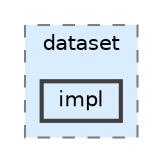 digraph "src/include/cpp-toolbox/io/dataset/impl"
{
 // LATEX_PDF_SIZE
  bgcolor="transparent";
  edge [fontname=Helvetica,fontsize=10,labelfontname=Helvetica,labelfontsize=10];
  node [fontname=Helvetica,fontsize=10,shape=box,height=0.2,width=0.4];
  compound=true
  subgraph clusterdir_00f545bfa34b52c2adad340e3d24edc6 {
    graph [ bgcolor="#daedff", pencolor="grey50", label="dataset", fontname=Helvetica,fontsize=10 style="filled,dashed", URL="dir_00f545bfa34b52c2adad340e3d24edc6.html",tooltip=""]
  dir_a65004031446147ccd57723756a8be4a [label="impl", fillcolor="#daedff", color="grey25", style="filled,bold", URL="dir_a65004031446147ccd57723756a8be4a.html",tooltip=""];
  }
}
